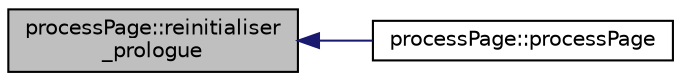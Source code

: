 digraph "processPage::reinitialiser_prologue"
{
 // INTERACTIVE_SVG=YES
  edge [fontname="Helvetica",fontsize="10",labelfontname="Helvetica",labelfontsize="10"];
  node [fontname="Helvetica",fontsize="10",shape=record];
  rankdir="LR";
  Node16 [label="processPage::reinitialiser\l_prologue",height=0.2,width=0.4,color="black", fillcolor="grey75", style="filled", fontcolor="black"];
  Node16 -> Node17 [dir="back",color="midnightblue",fontsize="10",style="solid",fontname="Helvetica"];
  Node17 [label="processPage::processPage",height=0.2,width=0.4,color="black", fillcolor="white", style="filled",URL="$classprocess_page.html#ae3ff114e2d797548b9e4e24958446a9a"];
}
